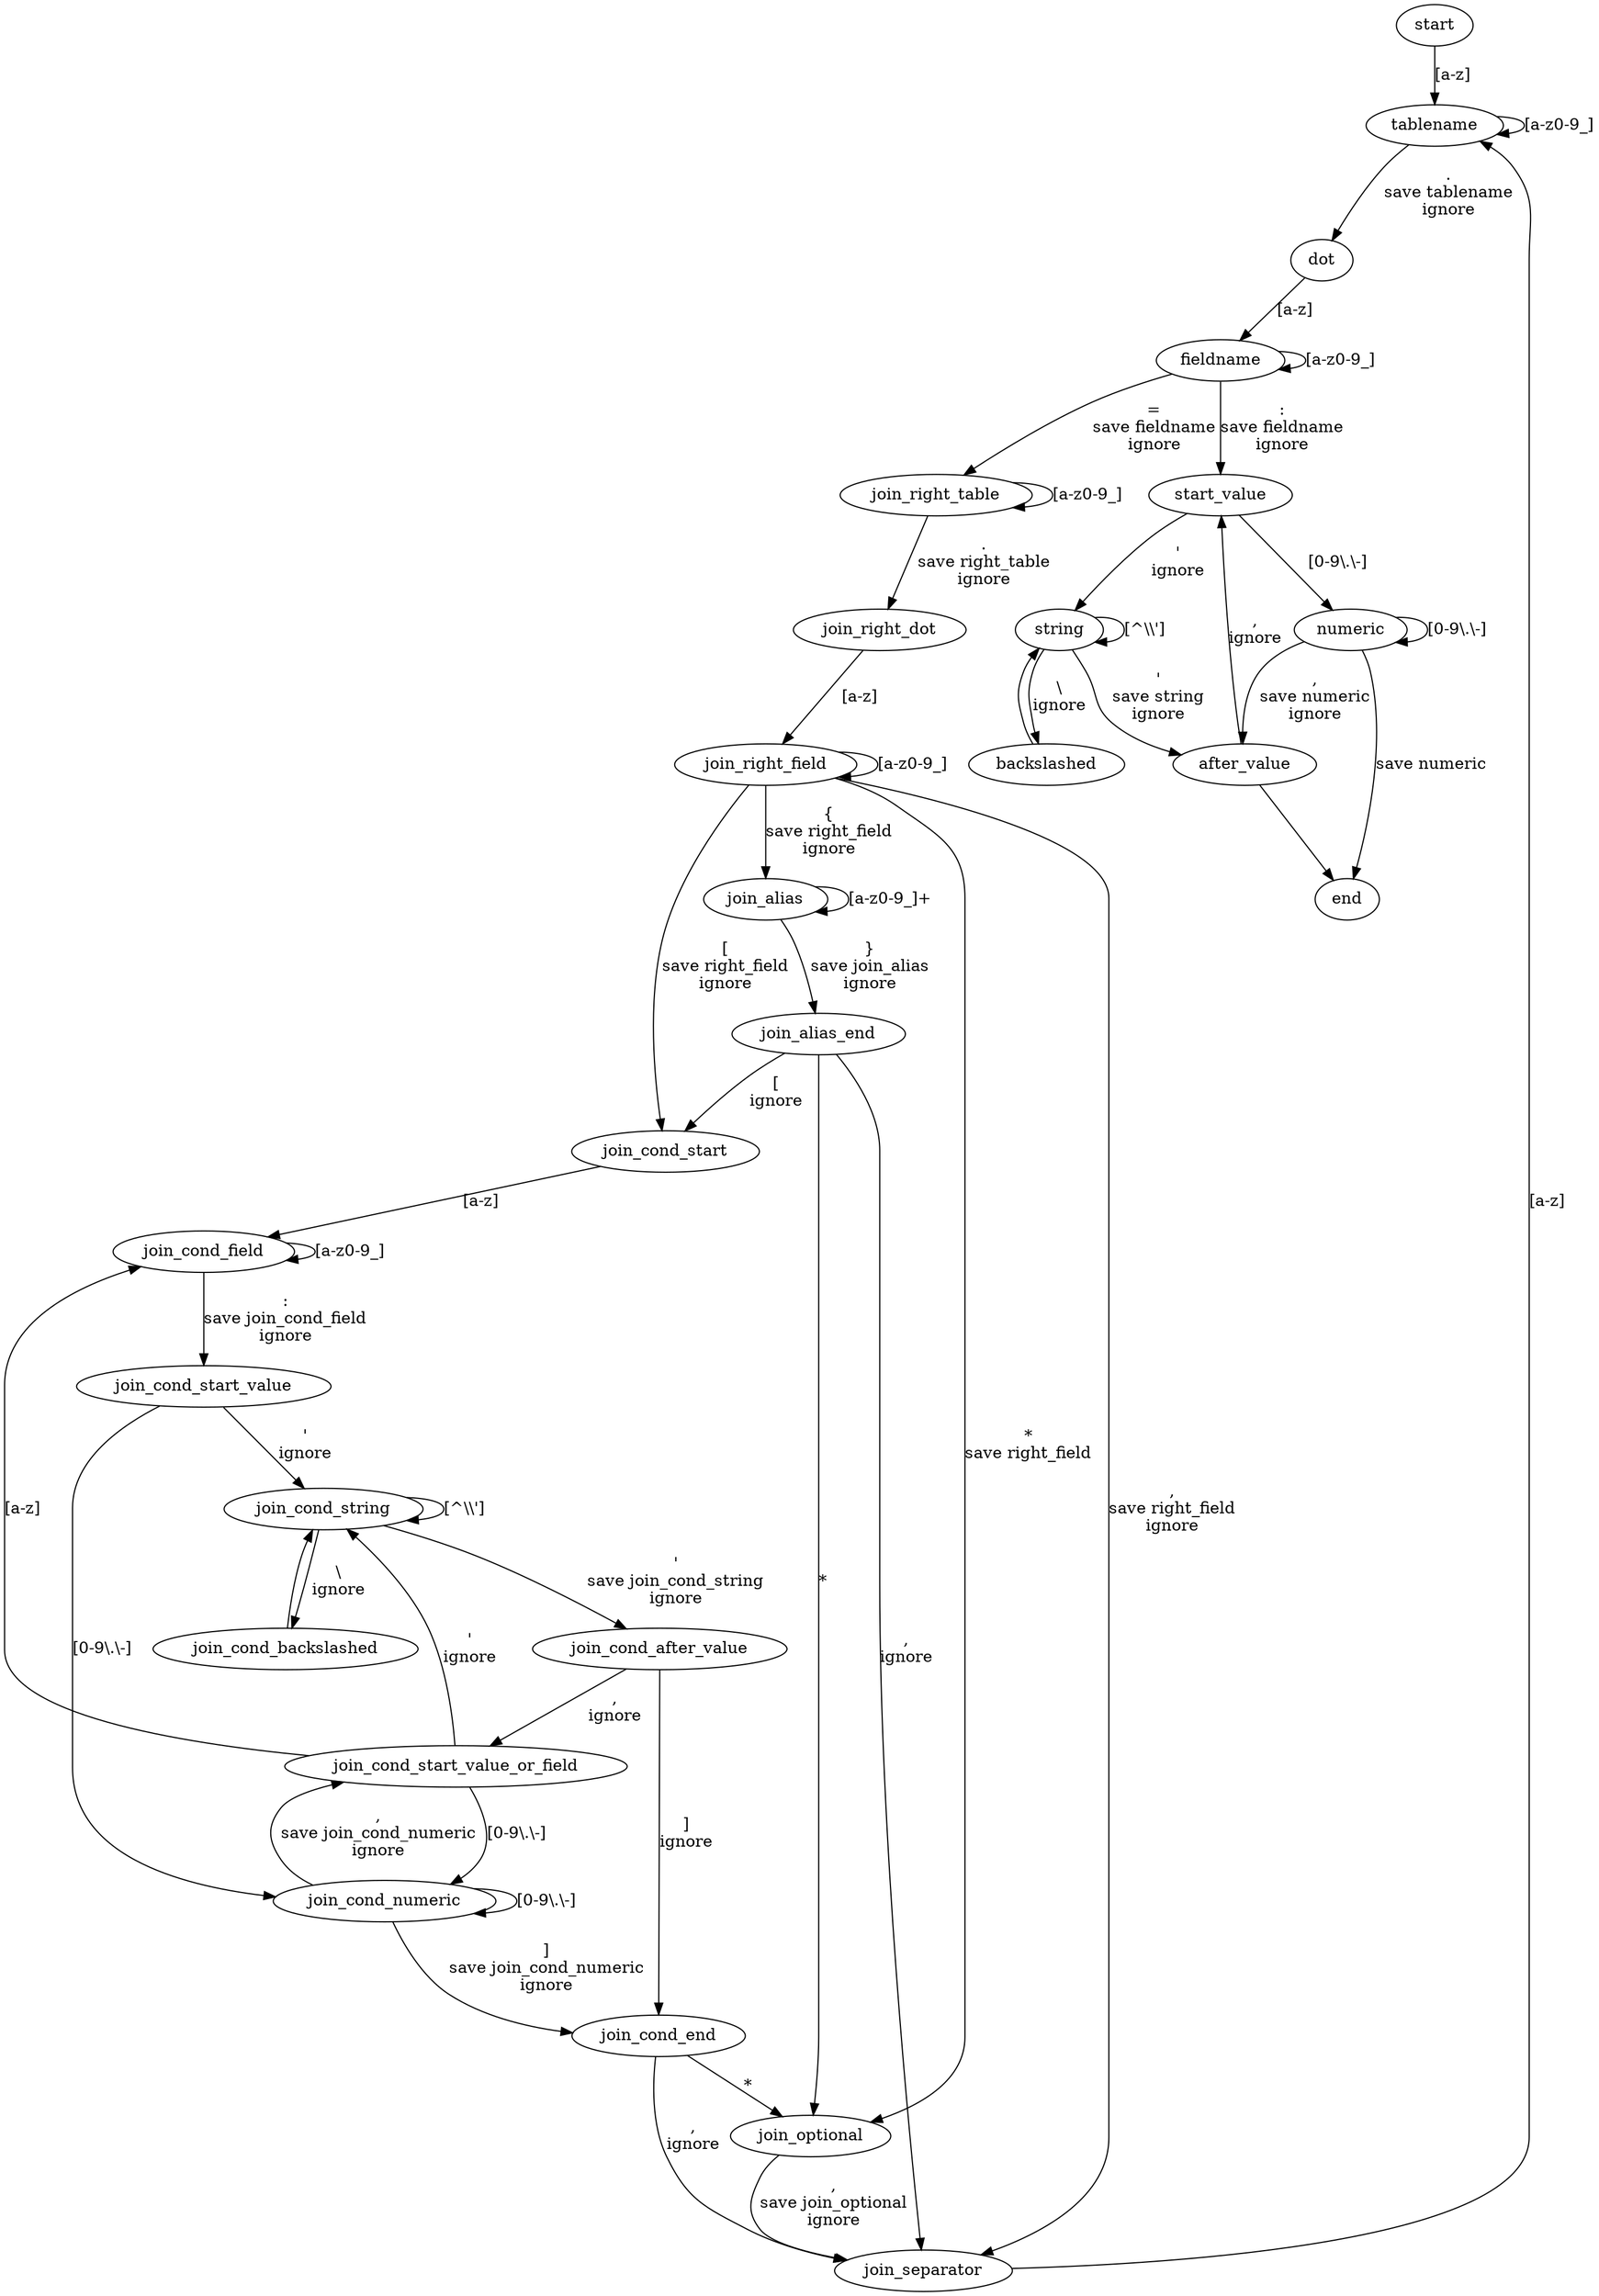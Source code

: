 digraph {
  start -> tablename [ label="[a-z]" ]

  tablename -> tablename [ label="[a-z0-9_]" ]
  tablename -> dot [ label=".\nsave tablename\nignore" ]

  // "tablename" cannot go directly to "fieldname" since fieldnames have to start with a letter.
  dot -> fieldname [ label="[a-z]" ]

  fieldname -> fieldname [ label="[a-z0-9_]" ]
  fieldname -> start_value [ label=":\nsave fieldname\nignore" ]
  fieldname -> join_right_table [ label="=\nsave fieldname\nignore" ]

  join_right_table -> join_right_table [ label="[a-z0-9_]" ]
  join_right_table -> join_right_dot [ label=".\nsave right_table\nignore" ]

  join_right_dot -> join_right_field [ label="[a-z]" ]

  join_right_field -> join_right_field [ label="[a-z0-9_]" ]
  join_right_field -> join_separator [ label=",\nsave right_field\nignore" ]
  join_right_field -> join_cond_start [ label="[\nsave right_field\nignore" ]
  join_right_field -> join_optional [ label="*\nsave right_field" ]
  
  join_right_field -> join_alias [ label="{\nsave right_field\nignore" ]
  join_alias -> join_alias [ label="[a-z0-9_]+" ]
  join_alias -> join_alias_end [ label="}\nsave join_alias\nignore" ]
  join_alias_end -> join_separator [ label=",\nignore" ]
  join_alias_end -> join_cond_start [ label="[\nignore" ]
  join_alias_end -> join_optional [ label="*" ]

  join_separator -> tablename [ label="[a-z]" ]

  join_optional -> join_separator [ label=",\nsave join_optional\nignore" ]

  join_cond_start -> join_cond_field [ label="[a-z]" ]

  join_cond_field -> join_cond_field [ label="[a-z0-9_]" ]
  join_cond_field -> join_cond_start_value [ label=":\nsave join_cond_field\nignore" ]

  join_cond_start_value -> join_cond_string [ label="'\nignore" ]
  join_cond_start_value -> join_cond_numeric [ label="[0-9\\.\\-]" ]

  join_cond_start_value_or_field -> join_cond_string [ label="'\nignore" ]
  join_cond_start_value_or_field -> join_cond_numeric [ label="[0-9\\.\\-]" ]
  join_cond_start_value_or_field -> join_cond_field [ label="[a-z]" ]

  join_cond_string -> join_cond_string [ label="[^\\\\\']" ]
  join_cond_string -> join_cond_backslashed [ label="\\\nignore" ]
  join_cond_string -> join_cond_after_value [ label="'\nsave join_cond_string\nignore" ]

  join_cond_backslashed -> join_cond_string

  join_cond_numeric -> join_cond_numeric [ label="[0-9\\.\\-]" ]
  join_cond_numeric -> join_cond_start_value_or_field [ label=",\nsave join_cond_numeric\nignore" ]
  join_cond_numeric -> join_cond_end [ label="]\nsave join_cond_numeric\nignore" ]

  join_cond_after_value -> join_cond_end [ label="]\nignore" ]
  join_cond_after_value -> join_cond_start_value_or_field [ label=",\nignore" ]

  join_cond_end -> join_optional [ label="*" ]
  join_cond_end -> join_separator [ label=",\nignore" ]

  start_value -> string [ label="'\nignore" ]
  start_value -> numeric [ label="[0-9\\.\\-]" ]

  string -> string [ label="[^\\\\\']" ]
  string -> backslashed [ label="\\\nignore" ]
  string -> after_value [ label="'\nsave string\nignore" ]

  backslashed -> string

  numeric -> numeric [ label="[0-9\\.\\-]" ]
  numeric -> after_value [ label=",\nsave numeric\nignore" ]
  numeric -> end [ label="save numeric" ]

  after_value -> end
  after_value -> start_value [ label=",\nignore" ]
}